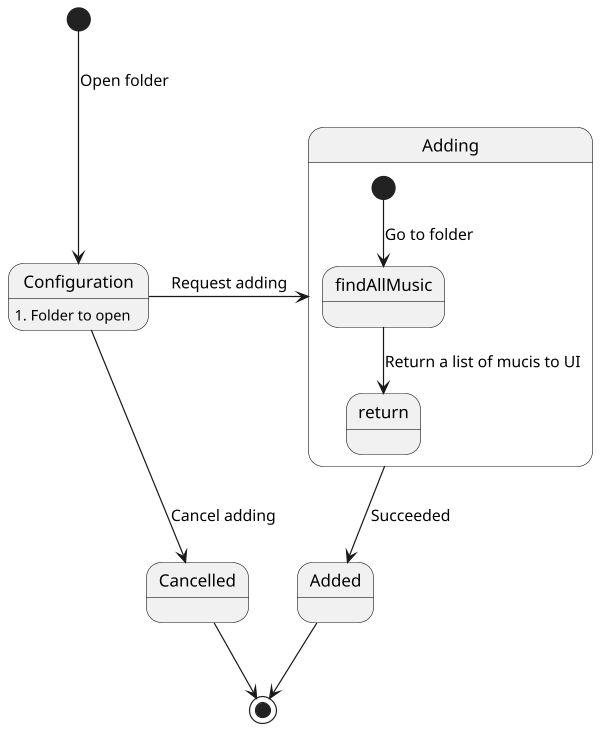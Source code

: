 @startuml
scale 600 width

[*] --> Configuration : Open folder
Configuration: # Folder to open
Configuration -right-> Adding : Request adding
Configuration --> Cancelled : Cancel adding
Adding --> Added : Succeeded 


state Adding {
  [*] --> findAllMusic: Go to folder
  findAllMusic --> return: Return a list of mucis to UI
}

Added --> [*]
Cancelled --> [*]


@enduml